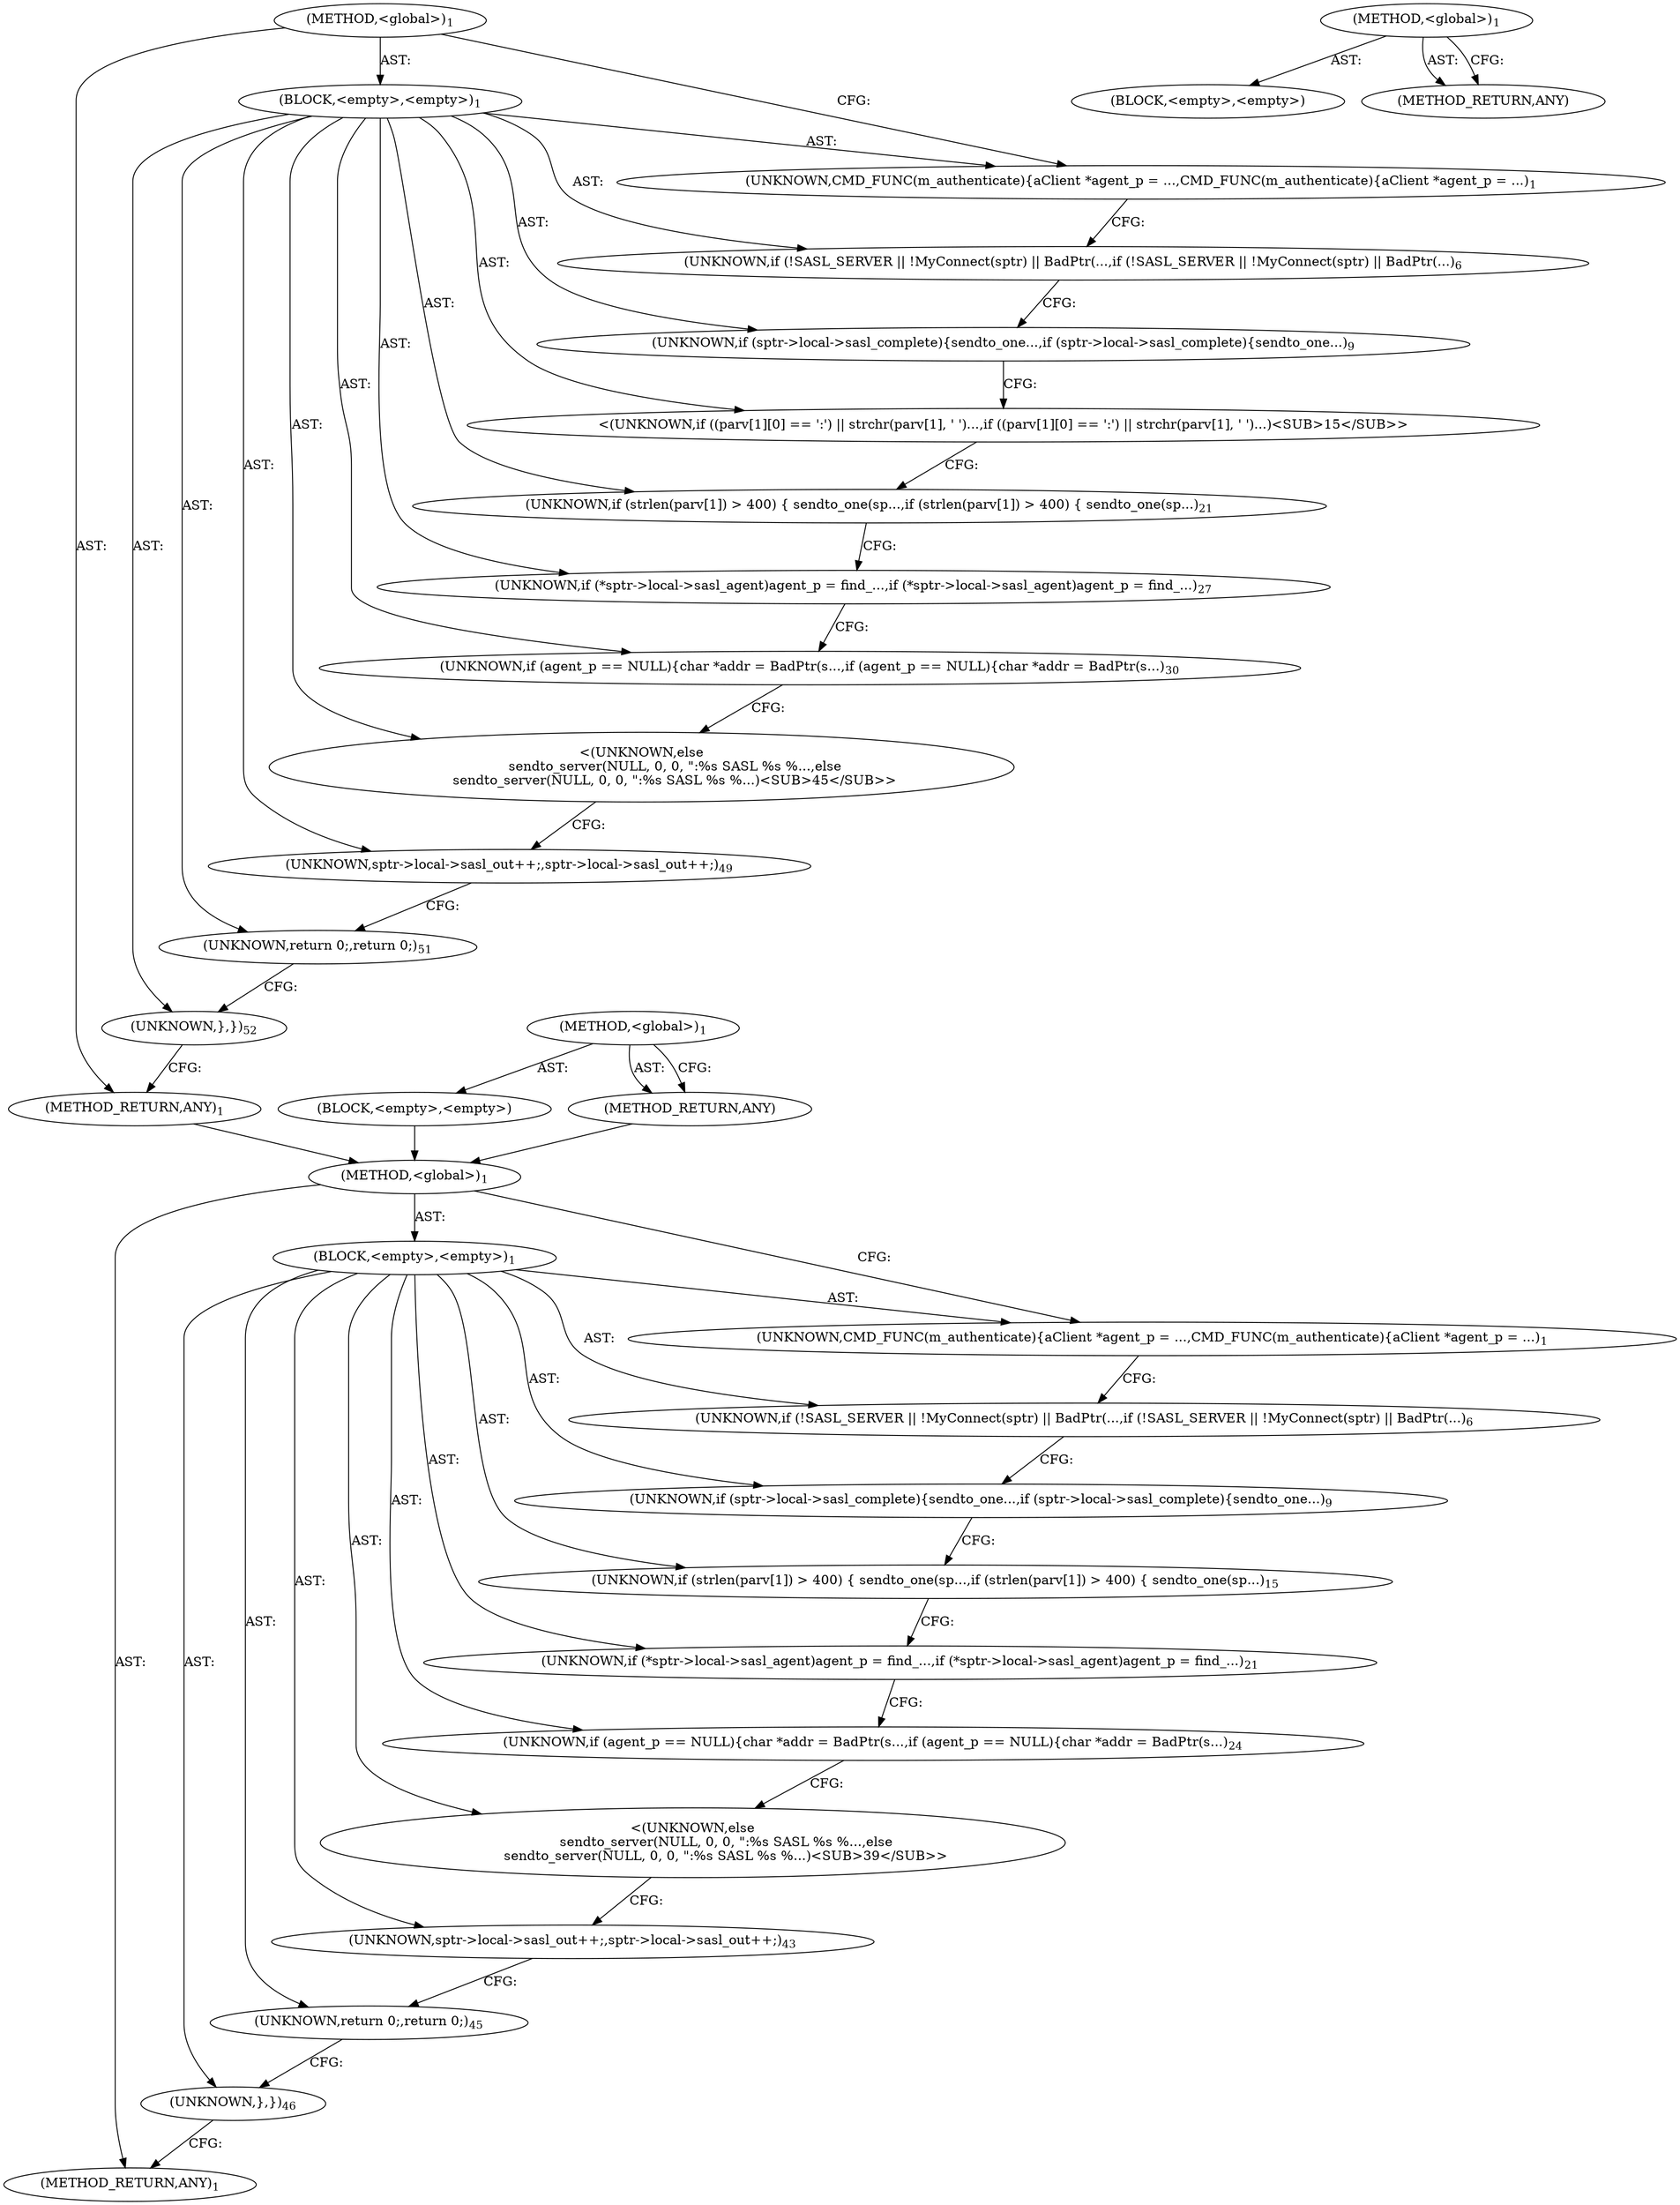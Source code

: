 digraph "&lt;global&gt;" {
vulnerable_6 [label=<(METHOD,&lt;global&gt;)<SUB>1</SUB>>];
vulnerable_7 [label=<(BLOCK,&lt;empty&gt;,&lt;empty&gt;)<SUB>1</SUB>>];
vulnerable_8 [label=<(UNKNOWN,CMD_FUNC(m_authenticate)
{
	aClient *agent_p = ...,CMD_FUNC(m_authenticate)
{
	aClient *agent_p = ...)<SUB>1</SUB>>];
vulnerable_9 [label=<(UNKNOWN,if (!SASL_SERVER || !MyConnect(sptr) || BadPtr(...,if (!SASL_SERVER || !MyConnect(sptr) || BadPtr(...)<SUB>6</SUB>>];
vulnerable_10 [label=<(UNKNOWN,if (sptr-&gt;local-&gt;sasl_complete)
	{
		sendto_one...,if (sptr-&gt;local-&gt;sasl_complete)
	{
		sendto_one...)<SUB>9</SUB>>];
vulnerable_11 [label=<(UNKNOWN,if (strlen(parv[1]) &gt; 400)
 	{
 		sendto_one(sp...,if (strlen(parv[1]) &gt; 400)
 	{
 		sendto_one(sp...)<SUB>15</SUB>>];
vulnerable_12 [label=<(UNKNOWN,if (*sptr-&gt;local-&gt;sasl_agent)
		agent_p = find_...,if (*sptr-&gt;local-&gt;sasl_agent)
		agent_p = find_...)<SUB>21</SUB>>];
vulnerable_13 [label=<(UNKNOWN,if (agent_p == NULL)
	{
		char *addr = BadPtr(s...,if (agent_p == NULL)
	{
		char *addr = BadPtr(s...)<SUB>24</SUB>>];
vulnerable_14 [label="<(UNKNOWN,else
		sendto_server(NULL, 0, 0, &quot;:%s SASL %s %...,else
		sendto_server(NULL, 0, 0, &quot;:%s SASL %s %...)<SUB>39</SUB>>"];
vulnerable_15 [label=<(UNKNOWN,sptr-&gt;local-&gt;sasl_out++;,sptr-&gt;local-&gt;sasl_out++;)<SUB>43</SUB>>];
vulnerable_16 [label=<(UNKNOWN,return 0;,return 0;)<SUB>45</SUB>>];
vulnerable_17 [label=<(UNKNOWN,},})<SUB>46</SUB>>];
vulnerable_18 [label=<(METHOD_RETURN,ANY)<SUB>1</SUB>>];
vulnerable_23 [label=<(METHOD,&lt;global&gt;)<SUB>1</SUB>>];
vulnerable_24 [label=<(BLOCK,&lt;empty&gt;,&lt;empty&gt;)>];
vulnerable_25 [label=<(METHOD_RETURN,ANY)>];
fixed_6 [label=<(METHOD,&lt;global&gt;)<SUB>1</SUB>>];
fixed_7 [label=<(BLOCK,&lt;empty&gt;,&lt;empty&gt;)<SUB>1</SUB>>];
fixed_8 [label=<(UNKNOWN,CMD_FUNC(m_authenticate)
{
	aClient *agent_p = ...,CMD_FUNC(m_authenticate)
{
	aClient *agent_p = ...)<SUB>1</SUB>>];
fixed_9 [label=<(UNKNOWN,if (!SASL_SERVER || !MyConnect(sptr) || BadPtr(...,if (!SASL_SERVER || !MyConnect(sptr) || BadPtr(...)<SUB>6</SUB>>];
fixed_10 [label=<(UNKNOWN,if (sptr-&gt;local-&gt;sasl_complete)
	{
		sendto_one...,if (sptr-&gt;local-&gt;sasl_complete)
	{
		sendto_one...)<SUB>9</SUB>>];
fixed_11 [label="<(UNKNOWN,if ((parv[1][0] == ':') || strchr(parv[1], ' ')...,if ((parv[1][0] == ':') || strchr(parv[1], ' ')...)<SUB>15</SUB>>"];
fixed_12 [label=<(UNKNOWN,if (strlen(parv[1]) &gt; 400)
 	{
 		sendto_one(sp...,if (strlen(parv[1]) &gt; 400)
 	{
 		sendto_one(sp...)<SUB>21</SUB>>];
fixed_13 [label=<(UNKNOWN,if (*sptr-&gt;local-&gt;sasl_agent)
		agent_p = find_...,if (*sptr-&gt;local-&gt;sasl_agent)
		agent_p = find_...)<SUB>27</SUB>>];
fixed_14 [label=<(UNKNOWN,if (agent_p == NULL)
	{
		char *addr = BadPtr(s...,if (agent_p == NULL)
	{
		char *addr = BadPtr(s...)<SUB>30</SUB>>];
fixed_15 [label="<(UNKNOWN,else
		sendto_server(NULL, 0, 0, &quot;:%s SASL %s %...,else
		sendto_server(NULL, 0, 0, &quot;:%s SASL %s %...)<SUB>45</SUB>>"];
fixed_16 [label=<(UNKNOWN,sptr-&gt;local-&gt;sasl_out++;,sptr-&gt;local-&gt;sasl_out++;)<SUB>49</SUB>>];
fixed_17 [label=<(UNKNOWN,return 0;,return 0;)<SUB>51</SUB>>];
fixed_18 [label=<(UNKNOWN,},})<SUB>52</SUB>>];
fixed_19 [label=<(METHOD_RETURN,ANY)<SUB>1</SUB>>];
fixed_24 [label=<(METHOD,&lt;global&gt;)<SUB>1</SUB>>];
fixed_25 [label=<(BLOCK,&lt;empty&gt;,&lt;empty&gt;)>];
fixed_26 [label=<(METHOD_RETURN,ANY)>];
vulnerable_6 -> vulnerable_7  [key=0, label="AST: "];
vulnerable_6 -> vulnerable_18  [key=0, label="AST: "];
vulnerable_6 -> vulnerable_8  [key=0, label="CFG: "];
vulnerable_7 -> vulnerable_8  [key=0, label="AST: "];
vulnerable_7 -> vulnerable_9  [key=0, label="AST: "];
vulnerable_7 -> vulnerable_10  [key=0, label="AST: "];
vulnerable_7 -> vulnerable_11  [key=0, label="AST: "];
vulnerable_7 -> vulnerable_12  [key=0, label="AST: "];
vulnerable_7 -> vulnerable_13  [key=0, label="AST: "];
vulnerable_7 -> vulnerable_14  [key=0, label="AST: "];
vulnerable_7 -> vulnerable_15  [key=0, label="AST: "];
vulnerable_7 -> vulnerable_16  [key=0, label="AST: "];
vulnerable_7 -> vulnerable_17  [key=0, label="AST: "];
vulnerable_8 -> vulnerable_9  [key=0, label="CFG: "];
vulnerable_9 -> vulnerable_10  [key=0, label="CFG: "];
vulnerable_10 -> vulnerable_11  [key=0, label="CFG: "];
vulnerable_11 -> vulnerable_12  [key=0, label="CFG: "];
vulnerable_12 -> vulnerable_13  [key=0, label="CFG: "];
vulnerable_13 -> vulnerable_14  [key=0, label="CFG: "];
vulnerable_14 -> vulnerable_15  [key=0, label="CFG: "];
vulnerable_15 -> vulnerable_16  [key=0, label="CFG: "];
vulnerable_16 -> vulnerable_17  [key=0, label="CFG: "];
vulnerable_17 -> vulnerable_18  [key=0, label="CFG: "];
vulnerable_23 -> vulnerable_24  [key=0, label="AST: "];
vulnerable_23 -> vulnerable_25  [key=0, label="AST: "];
vulnerable_23 -> vulnerable_25  [key=1, label="CFG: "];
fixed_6 -> fixed_7  [key=0, label="AST: "];
fixed_6 -> fixed_19  [key=0, label="AST: "];
fixed_6 -> fixed_8  [key=0, label="CFG: "];
fixed_7 -> fixed_8  [key=0, label="AST: "];
fixed_7 -> fixed_9  [key=0, label="AST: "];
fixed_7 -> fixed_10  [key=0, label="AST: "];
fixed_7 -> fixed_11  [key=0, label="AST: "];
fixed_7 -> fixed_12  [key=0, label="AST: "];
fixed_7 -> fixed_13  [key=0, label="AST: "];
fixed_7 -> fixed_14  [key=0, label="AST: "];
fixed_7 -> fixed_15  [key=0, label="AST: "];
fixed_7 -> fixed_16  [key=0, label="AST: "];
fixed_7 -> fixed_17  [key=0, label="AST: "];
fixed_7 -> fixed_18  [key=0, label="AST: "];
fixed_8 -> fixed_9  [key=0, label="CFG: "];
fixed_9 -> fixed_10  [key=0, label="CFG: "];
fixed_10 -> fixed_11  [key=0, label="CFG: "];
fixed_11 -> fixed_12  [key=0, label="CFG: "];
fixed_12 -> fixed_13  [key=0, label="CFG: "];
fixed_13 -> fixed_14  [key=0, label="CFG: "];
fixed_14 -> fixed_15  [key=0, label="CFG: "];
fixed_15 -> fixed_16  [key=0, label="CFG: "];
fixed_16 -> fixed_17  [key=0, label="CFG: "];
fixed_17 -> fixed_18  [key=0, label="CFG: "];
fixed_18 -> fixed_19  [key=0, label="CFG: "];
fixed_19 -> vulnerable_6  [key=0];
fixed_24 -> fixed_25  [key=0, label="AST: "];
fixed_24 -> fixed_26  [key=0, label="AST: "];
fixed_24 -> fixed_26  [key=1, label="CFG: "];
fixed_25 -> vulnerable_6  [key=0];
fixed_26 -> vulnerable_6  [key=0];
}
